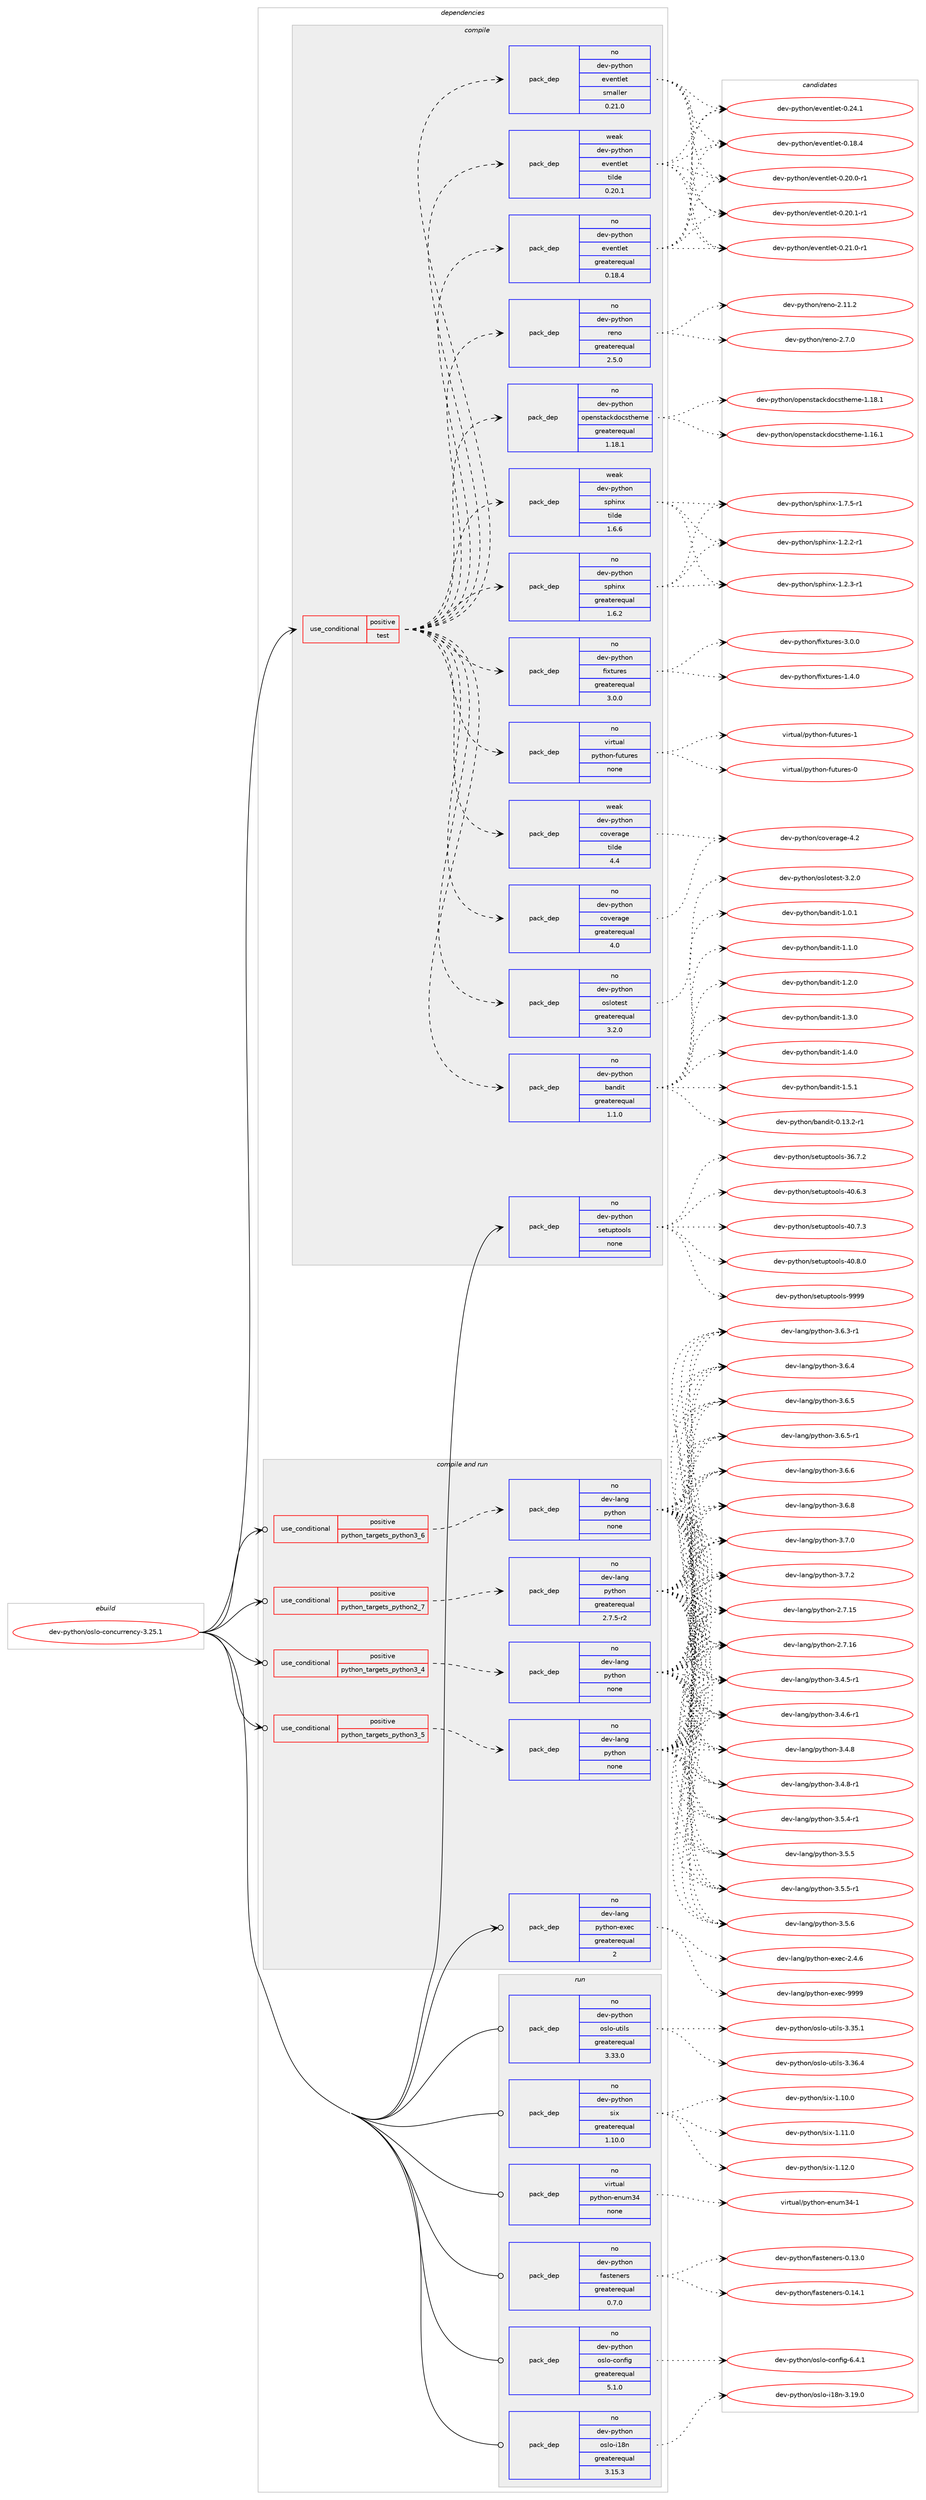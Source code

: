 digraph prolog {

# *************
# Graph options
# *************

newrank=true;
concentrate=true;
compound=true;
graph [rankdir=LR,fontname=Helvetica,fontsize=10,ranksep=1.5];#, ranksep=2.5, nodesep=0.2];
edge  [arrowhead=vee];
node  [fontname=Helvetica,fontsize=10];

# **********
# The ebuild
# **********

subgraph cluster_leftcol {
color=gray;
rank=same;
label=<<i>ebuild</i>>;
id [label="dev-python/oslo-concurrency-3.25.1", color=red, width=4, href="../dev-python/oslo-concurrency-3.25.1.svg"];
}

# ****************
# The dependencies
# ****************

subgraph cluster_midcol {
color=gray;
label=<<i>dependencies</i>>;
subgraph cluster_compile {
fillcolor="#eeeeee";
style=filled;
label=<<i>compile</i>>;
subgraph cond378679 {
dependency1422592 [label=<<TABLE BORDER="0" CELLBORDER="1" CELLSPACING="0" CELLPADDING="4"><TR><TD ROWSPAN="3" CELLPADDING="10">use_conditional</TD></TR><TR><TD>positive</TD></TR><TR><TD>test</TD></TR></TABLE>>, shape=none, color=red];
subgraph pack1020636 {
dependency1422593 [label=<<TABLE BORDER="0" CELLBORDER="1" CELLSPACING="0" CELLPADDING="4" WIDTH="220"><TR><TD ROWSPAN="6" CELLPADDING="30">pack_dep</TD></TR><TR><TD WIDTH="110">no</TD></TR><TR><TD>dev-python</TD></TR><TR><TD>oslotest</TD></TR><TR><TD>greaterequal</TD></TR><TR><TD>3.2.0</TD></TR></TABLE>>, shape=none, color=blue];
}
dependency1422592:e -> dependency1422593:w [weight=20,style="dashed",arrowhead="vee"];
subgraph pack1020637 {
dependency1422594 [label=<<TABLE BORDER="0" CELLBORDER="1" CELLSPACING="0" CELLPADDING="4" WIDTH="220"><TR><TD ROWSPAN="6" CELLPADDING="30">pack_dep</TD></TR><TR><TD WIDTH="110">no</TD></TR><TR><TD>dev-python</TD></TR><TR><TD>coverage</TD></TR><TR><TD>greaterequal</TD></TR><TR><TD>4.0</TD></TR></TABLE>>, shape=none, color=blue];
}
dependency1422592:e -> dependency1422594:w [weight=20,style="dashed",arrowhead="vee"];
subgraph pack1020638 {
dependency1422595 [label=<<TABLE BORDER="0" CELLBORDER="1" CELLSPACING="0" CELLPADDING="4" WIDTH="220"><TR><TD ROWSPAN="6" CELLPADDING="30">pack_dep</TD></TR><TR><TD WIDTH="110">weak</TD></TR><TR><TD>dev-python</TD></TR><TR><TD>coverage</TD></TR><TR><TD>tilde</TD></TR><TR><TD>4.4</TD></TR></TABLE>>, shape=none, color=blue];
}
dependency1422592:e -> dependency1422595:w [weight=20,style="dashed",arrowhead="vee"];
subgraph pack1020639 {
dependency1422596 [label=<<TABLE BORDER="0" CELLBORDER="1" CELLSPACING="0" CELLPADDING="4" WIDTH="220"><TR><TD ROWSPAN="6" CELLPADDING="30">pack_dep</TD></TR><TR><TD WIDTH="110">no</TD></TR><TR><TD>virtual</TD></TR><TR><TD>python-futures</TD></TR><TR><TD>none</TD></TR><TR><TD></TD></TR></TABLE>>, shape=none, color=blue];
}
dependency1422592:e -> dependency1422596:w [weight=20,style="dashed",arrowhead="vee"];
subgraph pack1020640 {
dependency1422597 [label=<<TABLE BORDER="0" CELLBORDER="1" CELLSPACING="0" CELLPADDING="4" WIDTH="220"><TR><TD ROWSPAN="6" CELLPADDING="30">pack_dep</TD></TR><TR><TD WIDTH="110">no</TD></TR><TR><TD>dev-python</TD></TR><TR><TD>fixtures</TD></TR><TR><TD>greaterequal</TD></TR><TR><TD>3.0.0</TD></TR></TABLE>>, shape=none, color=blue];
}
dependency1422592:e -> dependency1422597:w [weight=20,style="dashed",arrowhead="vee"];
subgraph pack1020641 {
dependency1422598 [label=<<TABLE BORDER="0" CELLBORDER="1" CELLSPACING="0" CELLPADDING="4" WIDTH="220"><TR><TD ROWSPAN="6" CELLPADDING="30">pack_dep</TD></TR><TR><TD WIDTH="110">no</TD></TR><TR><TD>dev-python</TD></TR><TR><TD>sphinx</TD></TR><TR><TD>greaterequal</TD></TR><TR><TD>1.6.2</TD></TR></TABLE>>, shape=none, color=blue];
}
dependency1422592:e -> dependency1422598:w [weight=20,style="dashed",arrowhead="vee"];
subgraph pack1020642 {
dependency1422599 [label=<<TABLE BORDER="0" CELLBORDER="1" CELLSPACING="0" CELLPADDING="4" WIDTH="220"><TR><TD ROWSPAN="6" CELLPADDING="30">pack_dep</TD></TR><TR><TD WIDTH="110">weak</TD></TR><TR><TD>dev-python</TD></TR><TR><TD>sphinx</TD></TR><TR><TD>tilde</TD></TR><TR><TD>1.6.6</TD></TR></TABLE>>, shape=none, color=blue];
}
dependency1422592:e -> dependency1422599:w [weight=20,style="dashed",arrowhead="vee"];
subgraph pack1020643 {
dependency1422600 [label=<<TABLE BORDER="0" CELLBORDER="1" CELLSPACING="0" CELLPADDING="4" WIDTH="220"><TR><TD ROWSPAN="6" CELLPADDING="30">pack_dep</TD></TR><TR><TD WIDTH="110">no</TD></TR><TR><TD>dev-python</TD></TR><TR><TD>openstackdocstheme</TD></TR><TR><TD>greaterequal</TD></TR><TR><TD>1.18.1</TD></TR></TABLE>>, shape=none, color=blue];
}
dependency1422592:e -> dependency1422600:w [weight=20,style="dashed",arrowhead="vee"];
subgraph pack1020644 {
dependency1422601 [label=<<TABLE BORDER="0" CELLBORDER="1" CELLSPACING="0" CELLPADDING="4" WIDTH="220"><TR><TD ROWSPAN="6" CELLPADDING="30">pack_dep</TD></TR><TR><TD WIDTH="110">no</TD></TR><TR><TD>dev-python</TD></TR><TR><TD>reno</TD></TR><TR><TD>greaterequal</TD></TR><TR><TD>2.5.0</TD></TR></TABLE>>, shape=none, color=blue];
}
dependency1422592:e -> dependency1422601:w [weight=20,style="dashed",arrowhead="vee"];
subgraph pack1020645 {
dependency1422602 [label=<<TABLE BORDER="0" CELLBORDER="1" CELLSPACING="0" CELLPADDING="4" WIDTH="220"><TR><TD ROWSPAN="6" CELLPADDING="30">pack_dep</TD></TR><TR><TD WIDTH="110">no</TD></TR><TR><TD>dev-python</TD></TR><TR><TD>eventlet</TD></TR><TR><TD>greaterequal</TD></TR><TR><TD>0.18.4</TD></TR></TABLE>>, shape=none, color=blue];
}
dependency1422592:e -> dependency1422602:w [weight=20,style="dashed",arrowhead="vee"];
subgraph pack1020646 {
dependency1422603 [label=<<TABLE BORDER="0" CELLBORDER="1" CELLSPACING="0" CELLPADDING="4" WIDTH="220"><TR><TD ROWSPAN="6" CELLPADDING="30">pack_dep</TD></TR><TR><TD WIDTH="110">weak</TD></TR><TR><TD>dev-python</TD></TR><TR><TD>eventlet</TD></TR><TR><TD>tilde</TD></TR><TR><TD>0.20.1</TD></TR></TABLE>>, shape=none, color=blue];
}
dependency1422592:e -> dependency1422603:w [weight=20,style="dashed",arrowhead="vee"];
subgraph pack1020647 {
dependency1422604 [label=<<TABLE BORDER="0" CELLBORDER="1" CELLSPACING="0" CELLPADDING="4" WIDTH="220"><TR><TD ROWSPAN="6" CELLPADDING="30">pack_dep</TD></TR><TR><TD WIDTH="110">no</TD></TR><TR><TD>dev-python</TD></TR><TR><TD>eventlet</TD></TR><TR><TD>smaller</TD></TR><TR><TD>0.21.0</TD></TR></TABLE>>, shape=none, color=blue];
}
dependency1422592:e -> dependency1422604:w [weight=20,style="dashed",arrowhead="vee"];
subgraph pack1020648 {
dependency1422605 [label=<<TABLE BORDER="0" CELLBORDER="1" CELLSPACING="0" CELLPADDING="4" WIDTH="220"><TR><TD ROWSPAN="6" CELLPADDING="30">pack_dep</TD></TR><TR><TD WIDTH="110">no</TD></TR><TR><TD>dev-python</TD></TR><TR><TD>bandit</TD></TR><TR><TD>greaterequal</TD></TR><TR><TD>1.1.0</TD></TR></TABLE>>, shape=none, color=blue];
}
dependency1422592:e -> dependency1422605:w [weight=20,style="dashed",arrowhead="vee"];
}
id:e -> dependency1422592:w [weight=20,style="solid",arrowhead="vee"];
subgraph pack1020649 {
dependency1422606 [label=<<TABLE BORDER="0" CELLBORDER="1" CELLSPACING="0" CELLPADDING="4" WIDTH="220"><TR><TD ROWSPAN="6" CELLPADDING="30">pack_dep</TD></TR><TR><TD WIDTH="110">no</TD></TR><TR><TD>dev-python</TD></TR><TR><TD>setuptools</TD></TR><TR><TD>none</TD></TR><TR><TD></TD></TR></TABLE>>, shape=none, color=blue];
}
id:e -> dependency1422606:w [weight=20,style="solid",arrowhead="vee"];
}
subgraph cluster_compileandrun {
fillcolor="#eeeeee";
style=filled;
label=<<i>compile and run</i>>;
subgraph cond378680 {
dependency1422607 [label=<<TABLE BORDER="0" CELLBORDER="1" CELLSPACING="0" CELLPADDING="4"><TR><TD ROWSPAN="3" CELLPADDING="10">use_conditional</TD></TR><TR><TD>positive</TD></TR><TR><TD>python_targets_python2_7</TD></TR></TABLE>>, shape=none, color=red];
subgraph pack1020650 {
dependency1422608 [label=<<TABLE BORDER="0" CELLBORDER="1" CELLSPACING="0" CELLPADDING="4" WIDTH="220"><TR><TD ROWSPAN="6" CELLPADDING="30">pack_dep</TD></TR><TR><TD WIDTH="110">no</TD></TR><TR><TD>dev-lang</TD></TR><TR><TD>python</TD></TR><TR><TD>greaterequal</TD></TR><TR><TD>2.7.5-r2</TD></TR></TABLE>>, shape=none, color=blue];
}
dependency1422607:e -> dependency1422608:w [weight=20,style="dashed",arrowhead="vee"];
}
id:e -> dependency1422607:w [weight=20,style="solid",arrowhead="odotvee"];
subgraph cond378681 {
dependency1422609 [label=<<TABLE BORDER="0" CELLBORDER="1" CELLSPACING="0" CELLPADDING="4"><TR><TD ROWSPAN="3" CELLPADDING="10">use_conditional</TD></TR><TR><TD>positive</TD></TR><TR><TD>python_targets_python3_4</TD></TR></TABLE>>, shape=none, color=red];
subgraph pack1020651 {
dependency1422610 [label=<<TABLE BORDER="0" CELLBORDER="1" CELLSPACING="0" CELLPADDING="4" WIDTH="220"><TR><TD ROWSPAN="6" CELLPADDING="30">pack_dep</TD></TR><TR><TD WIDTH="110">no</TD></TR><TR><TD>dev-lang</TD></TR><TR><TD>python</TD></TR><TR><TD>none</TD></TR><TR><TD></TD></TR></TABLE>>, shape=none, color=blue];
}
dependency1422609:e -> dependency1422610:w [weight=20,style="dashed",arrowhead="vee"];
}
id:e -> dependency1422609:w [weight=20,style="solid",arrowhead="odotvee"];
subgraph cond378682 {
dependency1422611 [label=<<TABLE BORDER="0" CELLBORDER="1" CELLSPACING="0" CELLPADDING="4"><TR><TD ROWSPAN="3" CELLPADDING="10">use_conditional</TD></TR><TR><TD>positive</TD></TR><TR><TD>python_targets_python3_5</TD></TR></TABLE>>, shape=none, color=red];
subgraph pack1020652 {
dependency1422612 [label=<<TABLE BORDER="0" CELLBORDER="1" CELLSPACING="0" CELLPADDING="4" WIDTH="220"><TR><TD ROWSPAN="6" CELLPADDING="30">pack_dep</TD></TR><TR><TD WIDTH="110">no</TD></TR><TR><TD>dev-lang</TD></TR><TR><TD>python</TD></TR><TR><TD>none</TD></TR><TR><TD></TD></TR></TABLE>>, shape=none, color=blue];
}
dependency1422611:e -> dependency1422612:w [weight=20,style="dashed",arrowhead="vee"];
}
id:e -> dependency1422611:w [weight=20,style="solid",arrowhead="odotvee"];
subgraph cond378683 {
dependency1422613 [label=<<TABLE BORDER="0" CELLBORDER="1" CELLSPACING="0" CELLPADDING="4"><TR><TD ROWSPAN="3" CELLPADDING="10">use_conditional</TD></TR><TR><TD>positive</TD></TR><TR><TD>python_targets_python3_6</TD></TR></TABLE>>, shape=none, color=red];
subgraph pack1020653 {
dependency1422614 [label=<<TABLE BORDER="0" CELLBORDER="1" CELLSPACING="0" CELLPADDING="4" WIDTH="220"><TR><TD ROWSPAN="6" CELLPADDING="30">pack_dep</TD></TR><TR><TD WIDTH="110">no</TD></TR><TR><TD>dev-lang</TD></TR><TR><TD>python</TD></TR><TR><TD>none</TD></TR><TR><TD></TD></TR></TABLE>>, shape=none, color=blue];
}
dependency1422613:e -> dependency1422614:w [weight=20,style="dashed",arrowhead="vee"];
}
id:e -> dependency1422613:w [weight=20,style="solid",arrowhead="odotvee"];
subgraph pack1020654 {
dependency1422615 [label=<<TABLE BORDER="0" CELLBORDER="1" CELLSPACING="0" CELLPADDING="4" WIDTH="220"><TR><TD ROWSPAN="6" CELLPADDING="30">pack_dep</TD></TR><TR><TD WIDTH="110">no</TD></TR><TR><TD>dev-lang</TD></TR><TR><TD>python-exec</TD></TR><TR><TD>greaterequal</TD></TR><TR><TD>2</TD></TR></TABLE>>, shape=none, color=blue];
}
id:e -> dependency1422615:w [weight=20,style="solid",arrowhead="odotvee"];
}
subgraph cluster_run {
fillcolor="#eeeeee";
style=filled;
label=<<i>run</i>>;
subgraph pack1020655 {
dependency1422616 [label=<<TABLE BORDER="0" CELLBORDER="1" CELLSPACING="0" CELLPADDING="4" WIDTH="220"><TR><TD ROWSPAN="6" CELLPADDING="30">pack_dep</TD></TR><TR><TD WIDTH="110">no</TD></TR><TR><TD>dev-python</TD></TR><TR><TD>fasteners</TD></TR><TR><TD>greaterequal</TD></TR><TR><TD>0.7.0</TD></TR></TABLE>>, shape=none, color=blue];
}
id:e -> dependency1422616:w [weight=20,style="solid",arrowhead="odot"];
subgraph pack1020656 {
dependency1422617 [label=<<TABLE BORDER="0" CELLBORDER="1" CELLSPACING="0" CELLPADDING="4" WIDTH="220"><TR><TD ROWSPAN="6" CELLPADDING="30">pack_dep</TD></TR><TR><TD WIDTH="110">no</TD></TR><TR><TD>dev-python</TD></TR><TR><TD>oslo-config</TD></TR><TR><TD>greaterequal</TD></TR><TR><TD>5.1.0</TD></TR></TABLE>>, shape=none, color=blue];
}
id:e -> dependency1422617:w [weight=20,style="solid",arrowhead="odot"];
subgraph pack1020657 {
dependency1422618 [label=<<TABLE BORDER="0" CELLBORDER="1" CELLSPACING="0" CELLPADDING="4" WIDTH="220"><TR><TD ROWSPAN="6" CELLPADDING="30">pack_dep</TD></TR><TR><TD WIDTH="110">no</TD></TR><TR><TD>dev-python</TD></TR><TR><TD>oslo-i18n</TD></TR><TR><TD>greaterequal</TD></TR><TR><TD>3.15.3</TD></TR></TABLE>>, shape=none, color=blue];
}
id:e -> dependency1422618:w [weight=20,style="solid",arrowhead="odot"];
subgraph pack1020658 {
dependency1422619 [label=<<TABLE BORDER="0" CELLBORDER="1" CELLSPACING="0" CELLPADDING="4" WIDTH="220"><TR><TD ROWSPAN="6" CELLPADDING="30">pack_dep</TD></TR><TR><TD WIDTH="110">no</TD></TR><TR><TD>dev-python</TD></TR><TR><TD>oslo-utils</TD></TR><TR><TD>greaterequal</TD></TR><TR><TD>3.33.0</TD></TR></TABLE>>, shape=none, color=blue];
}
id:e -> dependency1422619:w [weight=20,style="solid",arrowhead="odot"];
subgraph pack1020659 {
dependency1422620 [label=<<TABLE BORDER="0" CELLBORDER="1" CELLSPACING="0" CELLPADDING="4" WIDTH="220"><TR><TD ROWSPAN="6" CELLPADDING="30">pack_dep</TD></TR><TR><TD WIDTH="110">no</TD></TR><TR><TD>dev-python</TD></TR><TR><TD>six</TD></TR><TR><TD>greaterequal</TD></TR><TR><TD>1.10.0</TD></TR></TABLE>>, shape=none, color=blue];
}
id:e -> dependency1422620:w [weight=20,style="solid",arrowhead="odot"];
subgraph pack1020660 {
dependency1422621 [label=<<TABLE BORDER="0" CELLBORDER="1" CELLSPACING="0" CELLPADDING="4" WIDTH="220"><TR><TD ROWSPAN="6" CELLPADDING="30">pack_dep</TD></TR><TR><TD WIDTH="110">no</TD></TR><TR><TD>virtual</TD></TR><TR><TD>python-enum34</TD></TR><TR><TD>none</TD></TR><TR><TD></TD></TR></TABLE>>, shape=none, color=blue];
}
id:e -> dependency1422621:w [weight=20,style="solid",arrowhead="odot"];
}
}

# **************
# The candidates
# **************

subgraph cluster_choices {
rank=same;
color=gray;
label=<<i>candidates</i>>;

subgraph choice1020636 {
color=black;
nodesep=1;
choice1001011184511212111610411111047111115108111116101115116455146504648 [label="dev-python/oslotest-3.2.0", color=red, width=4,href="../dev-python/oslotest-3.2.0.svg"];
dependency1422593:e -> choice1001011184511212111610411111047111115108111116101115116455146504648:w [style=dotted,weight="100"];
}
subgraph choice1020637 {
color=black;
nodesep=1;
choice1001011184511212111610411111047991111181011149710310145524650 [label="dev-python/coverage-4.2", color=red, width=4,href="../dev-python/coverage-4.2.svg"];
dependency1422594:e -> choice1001011184511212111610411111047991111181011149710310145524650:w [style=dotted,weight="100"];
}
subgraph choice1020638 {
color=black;
nodesep=1;
choice1001011184511212111610411111047991111181011149710310145524650 [label="dev-python/coverage-4.2", color=red, width=4,href="../dev-python/coverage-4.2.svg"];
dependency1422595:e -> choice1001011184511212111610411111047991111181011149710310145524650:w [style=dotted,weight="100"];
}
subgraph choice1020639 {
color=black;
nodesep=1;
choice1181051141161179710847112121116104111110451021171161171141011154548 [label="virtual/python-futures-0", color=red, width=4,href="../virtual/python-futures-0.svg"];
choice1181051141161179710847112121116104111110451021171161171141011154549 [label="virtual/python-futures-1", color=red, width=4,href="../virtual/python-futures-1.svg"];
dependency1422596:e -> choice1181051141161179710847112121116104111110451021171161171141011154548:w [style=dotted,weight="100"];
dependency1422596:e -> choice1181051141161179710847112121116104111110451021171161171141011154549:w [style=dotted,weight="100"];
}
subgraph choice1020640 {
color=black;
nodesep=1;
choice1001011184511212111610411111047102105120116117114101115454946524648 [label="dev-python/fixtures-1.4.0", color=red, width=4,href="../dev-python/fixtures-1.4.0.svg"];
choice1001011184511212111610411111047102105120116117114101115455146484648 [label="dev-python/fixtures-3.0.0", color=red, width=4,href="../dev-python/fixtures-3.0.0.svg"];
dependency1422597:e -> choice1001011184511212111610411111047102105120116117114101115454946524648:w [style=dotted,weight="100"];
dependency1422597:e -> choice1001011184511212111610411111047102105120116117114101115455146484648:w [style=dotted,weight="100"];
}
subgraph choice1020641 {
color=black;
nodesep=1;
choice10010111845112121116104111110471151121041051101204549465046504511449 [label="dev-python/sphinx-1.2.2-r1", color=red, width=4,href="../dev-python/sphinx-1.2.2-r1.svg"];
choice10010111845112121116104111110471151121041051101204549465046514511449 [label="dev-python/sphinx-1.2.3-r1", color=red, width=4,href="../dev-python/sphinx-1.2.3-r1.svg"];
choice10010111845112121116104111110471151121041051101204549465546534511449 [label="dev-python/sphinx-1.7.5-r1", color=red, width=4,href="../dev-python/sphinx-1.7.5-r1.svg"];
dependency1422598:e -> choice10010111845112121116104111110471151121041051101204549465046504511449:w [style=dotted,weight="100"];
dependency1422598:e -> choice10010111845112121116104111110471151121041051101204549465046514511449:w [style=dotted,weight="100"];
dependency1422598:e -> choice10010111845112121116104111110471151121041051101204549465546534511449:w [style=dotted,weight="100"];
}
subgraph choice1020642 {
color=black;
nodesep=1;
choice10010111845112121116104111110471151121041051101204549465046504511449 [label="dev-python/sphinx-1.2.2-r1", color=red, width=4,href="../dev-python/sphinx-1.2.2-r1.svg"];
choice10010111845112121116104111110471151121041051101204549465046514511449 [label="dev-python/sphinx-1.2.3-r1", color=red, width=4,href="../dev-python/sphinx-1.2.3-r1.svg"];
choice10010111845112121116104111110471151121041051101204549465546534511449 [label="dev-python/sphinx-1.7.5-r1", color=red, width=4,href="../dev-python/sphinx-1.7.5-r1.svg"];
dependency1422599:e -> choice10010111845112121116104111110471151121041051101204549465046504511449:w [style=dotted,weight="100"];
dependency1422599:e -> choice10010111845112121116104111110471151121041051101204549465046514511449:w [style=dotted,weight="100"];
dependency1422599:e -> choice10010111845112121116104111110471151121041051101204549465546534511449:w [style=dotted,weight="100"];
}
subgraph choice1020643 {
color=black;
nodesep=1;
choice100101118451121211161041111104711111210111011511697991071001119911511610410110910145494649544649 [label="dev-python/openstackdocstheme-1.16.1", color=red, width=4,href="../dev-python/openstackdocstheme-1.16.1.svg"];
choice100101118451121211161041111104711111210111011511697991071001119911511610410110910145494649564649 [label="dev-python/openstackdocstheme-1.18.1", color=red, width=4,href="../dev-python/openstackdocstheme-1.18.1.svg"];
dependency1422600:e -> choice100101118451121211161041111104711111210111011511697991071001119911511610410110910145494649544649:w [style=dotted,weight="100"];
dependency1422600:e -> choice100101118451121211161041111104711111210111011511697991071001119911511610410110910145494649564649:w [style=dotted,weight="100"];
}
subgraph choice1020644 {
color=black;
nodesep=1;
choice100101118451121211161041111104711410111011145504649494650 [label="dev-python/reno-2.11.2", color=red, width=4,href="../dev-python/reno-2.11.2.svg"];
choice1001011184511212111610411111047114101110111455046554648 [label="dev-python/reno-2.7.0", color=red, width=4,href="../dev-python/reno-2.7.0.svg"];
dependency1422601:e -> choice100101118451121211161041111104711410111011145504649494650:w [style=dotted,weight="100"];
dependency1422601:e -> choice1001011184511212111610411111047114101110111455046554648:w [style=dotted,weight="100"];
}
subgraph choice1020645 {
color=black;
nodesep=1;
choice100101118451121211161041111104710111810111011610810111645484649564652 [label="dev-python/eventlet-0.18.4", color=red, width=4,href="../dev-python/eventlet-0.18.4.svg"];
choice1001011184511212111610411111047101118101110116108101116454846504846484511449 [label="dev-python/eventlet-0.20.0-r1", color=red, width=4,href="../dev-python/eventlet-0.20.0-r1.svg"];
choice1001011184511212111610411111047101118101110116108101116454846504846494511449 [label="dev-python/eventlet-0.20.1-r1", color=red, width=4,href="../dev-python/eventlet-0.20.1-r1.svg"];
choice1001011184511212111610411111047101118101110116108101116454846504946484511449 [label="dev-python/eventlet-0.21.0-r1", color=red, width=4,href="../dev-python/eventlet-0.21.0-r1.svg"];
choice100101118451121211161041111104710111810111011610810111645484650524649 [label="dev-python/eventlet-0.24.1", color=red, width=4,href="../dev-python/eventlet-0.24.1.svg"];
dependency1422602:e -> choice100101118451121211161041111104710111810111011610810111645484649564652:w [style=dotted,weight="100"];
dependency1422602:e -> choice1001011184511212111610411111047101118101110116108101116454846504846484511449:w [style=dotted,weight="100"];
dependency1422602:e -> choice1001011184511212111610411111047101118101110116108101116454846504846494511449:w [style=dotted,weight="100"];
dependency1422602:e -> choice1001011184511212111610411111047101118101110116108101116454846504946484511449:w [style=dotted,weight="100"];
dependency1422602:e -> choice100101118451121211161041111104710111810111011610810111645484650524649:w [style=dotted,weight="100"];
}
subgraph choice1020646 {
color=black;
nodesep=1;
choice100101118451121211161041111104710111810111011610810111645484649564652 [label="dev-python/eventlet-0.18.4", color=red, width=4,href="../dev-python/eventlet-0.18.4.svg"];
choice1001011184511212111610411111047101118101110116108101116454846504846484511449 [label="dev-python/eventlet-0.20.0-r1", color=red, width=4,href="../dev-python/eventlet-0.20.0-r1.svg"];
choice1001011184511212111610411111047101118101110116108101116454846504846494511449 [label="dev-python/eventlet-0.20.1-r1", color=red, width=4,href="../dev-python/eventlet-0.20.1-r1.svg"];
choice1001011184511212111610411111047101118101110116108101116454846504946484511449 [label="dev-python/eventlet-0.21.0-r1", color=red, width=4,href="../dev-python/eventlet-0.21.0-r1.svg"];
choice100101118451121211161041111104710111810111011610810111645484650524649 [label="dev-python/eventlet-0.24.1", color=red, width=4,href="../dev-python/eventlet-0.24.1.svg"];
dependency1422603:e -> choice100101118451121211161041111104710111810111011610810111645484649564652:w [style=dotted,weight="100"];
dependency1422603:e -> choice1001011184511212111610411111047101118101110116108101116454846504846484511449:w [style=dotted,weight="100"];
dependency1422603:e -> choice1001011184511212111610411111047101118101110116108101116454846504846494511449:w [style=dotted,weight="100"];
dependency1422603:e -> choice1001011184511212111610411111047101118101110116108101116454846504946484511449:w [style=dotted,weight="100"];
dependency1422603:e -> choice100101118451121211161041111104710111810111011610810111645484650524649:w [style=dotted,weight="100"];
}
subgraph choice1020647 {
color=black;
nodesep=1;
choice100101118451121211161041111104710111810111011610810111645484649564652 [label="dev-python/eventlet-0.18.4", color=red, width=4,href="../dev-python/eventlet-0.18.4.svg"];
choice1001011184511212111610411111047101118101110116108101116454846504846484511449 [label="dev-python/eventlet-0.20.0-r1", color=red, width=4,href="../dev-python/eventlet-0.20.0-r1.svg"];
choice1001011184511212111610411111047101118101110116108101116454846504846494511449 [label="dev-python/eventlet-0.20.1-r1", color=red, width=4,href="../dev-python/eventlet-0.20.1-r1.svg"];
choice1001011184511212111610411111047101118101110116108101116454846504946484511449 [label="dev-python/eventlet-0.21.0-r1", color=red, width=4,href="../dev-python/eventlet-0.21.0-r1.svg"];
choice100101118451121211161041111104710111810111011610810111645484650524649 [label="dev-python/eventlet-0.24.1", color=red, width=4,href="../dev-python/eventlet-0.24.1.svg"];
dependency1422604:e -> choice100101118451121211161041111104710111810111011610810111645484649564652:w [style=dotted,weight="100"];
dependency1422604:e -> choice1001011184511212111610411111047101118101110116108101116454846504846484511449:w [style=dotted,weight="100"];
dependency1422604:e -> choice1001011184511212111610411111047101118101110116108101116454846504846494511449:w [style=dotted,weight="100"];
dependency1422604:e -> choice1001011184511212111610411111047101118101110116108101116454846504946484511449:w [style=dotted,weight="100"];
dependency1422604:e -> choice100101118451121211161041111104710111810111011610810111645484650524649:w [style=dotted,weight="100"];
}
subgraph choice1020648 {
color=black;
nodesep=1;
choice10010111845112121116104111110479897110100105116454846495146504511449 [label="dev-python/bandit-0.13.2-r1", color=red, width=4,href="../dev-python/bandit-0.13.2-r1.svg"];
choice10010111845112121116104111110479897110100105116454946484649 [label="dev-python/bandit-1.0.1", color=red, width=4,href="../dev-python/bandit-1.0.1.svg"];
choice10010111845112121116104111110479897110100105116454946494648 [label="dev-python/bandit-1.1.0", color=red, width=4,href="../dev-python/bandit-1.1.0.svg"];
choice10010111845112121116104111110479897110100105116454946504648 [label="dev-python/bandit-1.2.0", color=red, width=4,href="../dev-python/bandit-1.2.0.svg"];
choice10010111845112121116104111110479897110100105116454946514648 [label="dev-python/bandit-1.3.0", color=red, width=4,href="../dev-python/bandit-1.3.0.svg"];
choice10010111845112121116104111110479897110100105116454946524648 [label="dev-python/bandit-1.4.0", color=red, width=4,href="../dev-python/bandit-1.4.0.svg"];
choice10010111845112121116104111110479897110100105116454946534649 [label="dev-python/bandit-1.5.1", color=red, width=4,href="../dev-python/bandit-1.5.1.svg"];
dependency1422605:e -> choice10010111845112121116104111110479897110100105116454846495146504511449:w [style=dotted,weight="100"];
dependency1422605:e -> choice10010111845112121116104111110479897110100105116454946484649:w [style=dotted,weight="100"];
dependency1422605:e -> choice10010111845112121116104111110479897110100105116454946494648:w [style=dotted,weight="100"];
dependency1422605:e -> choice10010111845112121116104111110479897110100105116454946504648:w [style=dotted,weight="100"];
dependency1422605:e -> choice10010111845112121116104111110479897110100105116454946514648:w [style=dotted,weight="100"];
dependency1422605:e -> choice10010111845112121116104111110479897110100105116454946524648:w [style=dotted,weight="100"];
dependency1422605:e -> choice10010111845112121116104111110479897110100105116454946534649:w [style=dotted,weight="100"];
}
subgraph choice1020649 {
color=black;
nodesep=1;
choice100101118451121211161041111104711510111611711211611111110811545515446554650 [label="dev-python/setuptools-36.7.2", color=red, width=4,href="../dev-python/setuptools-36.7.2.svg"];
choice100101118451121211161041111104711510111611711211611111110811545524846544651 [label="dev-python/setuptools-40.6.3", color=red, width=4,href="../dev-python/setuptools-40.6.3.svg"];
choice100101118451121211161041111104711510111611711211611111110811545524846554651 [label="dev-python/setuptools-40.7.3", color=red, width=4,href="../dev-python/setuptools-40.7.3.svg"];
choice100101118451121211161041111104711510111611711211611111110811545524846564648 [label="dev-python/setuptools-40.8.0", color=red, width=4,href="../dev-python/setuptools-40.8.0.svg"];
choice10010111845112121116104111110471151011161171121161111111081154557575757 [label="dev-python/setuptools-9999", color=red, width=4,href="../dev-python/setuptools-9999.svg"];
dependency1422606:e -> choice100101118451121211161041111104711510111611711211611111110811545515446554650:w [style=dotted,weight="100"];
dependency1422606:e -> choice100101118451121211161041111104711510111611711211611111110811545524846544651:w [style=dotted,weight="100"];
dependency1422606:e -> choice100101118451121211161041111104711510111611711211611111110811545524846554651:w [style=dotted,weight="100"];
dependency1422606:e -> choice100101118451121211161041111104711510111611711211611111110811545524846564648:w [style=dotted,weight="100"];
dependency1422606:e -> choice10010111845112121116104111110471151011161171121161111111081154557575757:w [style=dotted,weight="100"];
}
subgraph choice1020650 {
color=black;
nodesep=1;
choice10010111845108971101034711212111610411111045504655464953 [label="dev-lang/python-2.7.15", color=red, width=4,href="../dev-lang/python-2.7.15.svg"];
choice10010111845108971101034711212111610411111045504655464954 [label="dev-lang/python-2.7.16", color=red, width=4,href="../dev-lang/python-2.7.16.svg"];
choice1001011184510897110103471121211161041111104551465246534511449 [label="dev-lang/python-3.4.5-r1", color=red, width=4,href="../dev-lang/python-3.4.5-r1.svg"];
choice1001011184510897110103471121211161041111104551465246544511449 [label="dev-lang/python-3.4.6-r1", color=red, width=4,href="../dev-lang/python-3.4.6-r1.svg"];
choice100101118451089711010347112121116104111110455146524656 [label="dev-lang/python-3.4.8", color=red, width=4,href="../dev-lang/python-3.4.8.svg"];
choice1001011184510897110103471121211161041111104551465246564511449 [label="dev-lang/python-3.4.8-r1", color=red, width=4,href="../dev-lang/python-3.4.8-r1.svg"];
choice1001011184510897110103471121211161041111104551465346524511449 [label="dev-lang/python-3.5.4-r1", color=red, width=4,href="../dev-lang/python-3.5.4-r1.svg"];
choice100101118451089711010347112121116104111110455146534653 [label="dev-lang/python-3.5.5", color=red, width=4,href="../dev-lang/python-3.5.5.svg"];
choice1001011184510897110103471121211161041111104551465346534511449 [label="dev-lang/python-3.5.5-r1", color=red, width=4,href="../dev-lang/python-3.5.5-r1.svg"];
choice100101118451089711010347112121116104111110455146534654 [label="dev-lang/python-3.5.6", color=red, width=4,href="../dev-lang/python-3.5.6.svg"];
choice1001011184510897110103471121211161041111104551465446514511449 [label="dev-lang/python-3.6.3-r1", color=red, width=4,href="../dev-lang/python-3.6.3-r1.svg"];
choice100101118451089711010347112121116104111110455146544652 [label="dev-lang/python-3.6.4", color=red, width=4,href="../dev-lang/python-3.6.4.svg"];
choice100101118451089711010347112121116104111110455146544653 [label="dev-lang/python-3.6.5", color=red, width=4,href="../dev-lang/python-3.6.5.svg"];
choice1001011184510897110103471121211161041111104551465446534511449 [label="dev-lang/python-3.6.5-r1", color=red, width=4,href="../dev-lang/python-3.6.5-r1.svg"];
choice100101118451089711010347112121116104111110455146544654 [label="dev-lang/python-3.6.6", color=red, width=4,href="../dev-lang/python-3.6.6.svg"];
choice100101118451089711010347112121116104111110455146544656 [label="dev-lang/python-3.6.8", color=red, width=4,href="../dev-lang/python-3.6.8.svg"];
choice100101118451089711010347112121116104111110455146554648 [label="dev-lang/python-3.7.0", color=red, width=4,href="../dev-lang/python-3.7.0.svg"];
choice100101118451089711010347112121116104111110455146554650 [label="dev-lang/python-3.7.2", color=red, width=4,href="../dev-lang/python-3.7.2.svg"];
dependency1422608:e -> choice10010111845108971101034711212111610411111045504655464953:w [style=dotted,weight="100"];
dependency1422608:e -> choice10010111845108971101034711212111610411111045504655464954:w [style=dotted,weight="100"];
dependency1422608:e -> choice1001011184510897110103471121211161041111104551465246534511449:w [style=dotted,weight="100"];
dependency1422608:e -> choice1001011184510897110103471121211161041111104551465246544511449:w [style=dotted,weight="100"];
dependency1422608:e -> choice100101118451089711010347112121116104111110455146524656:w [style=dotted,weight="100"];
dependency1422608:e -> choice1001011184510897110103471121211161041111104551465246564511449:w [style=dotted,weight="100"];
dependency1422608:e -> choice1001011184510897110103471121211161041111104551465346524511449:w [style=dotted,weight="100"];
dependency1422608:e -> choice100101118451089711010347112121116104111110455146534653:w [style=dotted,weight="100"];
dependency1422608:e -> choice1001011184510897110103471121211161041111104551465346534511449:w [style=dotted,weight="100"];
dependency1422608:e -> choice100101118451089711010347112121116104111110455146534654:w [style=dotted,weight="100"];
dependency1422608:e -> choice1001011184510897110103471121211161041111104551465446514511449:w [style=dotted,weight="100"];
dependency1422608:e -> choice100101118451089711010347112121116104111110455146544652:w [style=dotted,weight="100"];
dependency1422608:e -> choice100101118451089711010347112121116104111110455146544653:w [style=dotted,weight="100"];
dependency1422608:e -> choice1001011184510897110103471121211161041111104551465446534511449:w [style=dotted,weight="100"];
dependency1422608:e -> choice100101118451089711010347112121116104111110455146544654:w [style=dotted,weight="100"];
dependency1422608:e -> choice100101118451089711010347112121116104111110455146544656:w [style=dotted,weight="100"];
dependency1422608:e -> choice100101118451089711010347112121116104111110455146554648:w [style=dotted,weight="100"];
dependency1422608:e -> choice100101118451089711010347112121116104111110455146554650:w [style=dotted,weight="100"];
}
subgraph choice1020651 {
color=black;
nodesep=1;
choice10010111845108971101034711212111610411111045504655464953 [label="dev-lang/python-2.7.15", color=red, width=4,href="../dev-lang/python-2.7.15.svg"];
choice10010111845108971101034711212111610411111045504655464954 [label="dev-lang/python-2.7.16", color=red, width=4,href="../dev-lang/python-2.7.16.svg"];
choice1001011184510897110103471121211161041111104551465246534511449 [label="dev-lang/python-3.4.5-r1", color=red, width=4,href="../dev-lang/python-3.4.5-r1.svg"];
choice1001011184510897110103471121211161041111104551465246544511449 [label="dev-lang/python-3.4.6-r1", color=red, width=4,href="../dev-lang/python-3.4.6-r1.svg"];
choice100101118451089711010347112121116104111110455146524656 [label="dev-lang/python-3.4.8", color=red, width=4,href="../dev-lang/python-3.4.8.svg"];
choice1001011184510897110103471121211161041111104551465246564511449 [label="dev-lang/python-3.4.8-r1", color=red, width=4,href="../dev-lang/python-3.4.8-r1.svg"];
choice1001011184510897110103471121211161041111104551465346524511449 [label="dev-lang/python-3.5.4-r1", color=red, width=4,href="../dev-lang/python-3.5.4-r1.svg"];
choice100101118451089711010347112121116104111110455146534653 [label="dev-lang/python-3.5.5", color=red, width=4,href="../dev-lang/python-3.5.5.svg"];
choice1001011184510897110103471121211161041111104551465346534511449 [label="dev-lang/python-3.5.5-r1", color=red, width=4,href="../dev-lang/python-3.5.5-r1.svg"];
choice100101118451089711010347112121116104111110455146534654 [label="dev-lang/python-3.5.6", color=red, width=4,href="../dev-lang/python-3.5.6.svg"];
choice1001011184510897110103471121211161041111104551465446514511449 [label="dev-lang/python-3.6.3-r1", color=red, width=4,href="../dev-lang/python-3.6.3-r1.svg"];
choice100101118451089711010347112121116104111110455146544652 [label="dev-lang/python-3.6.4", color=red, width=4,href="../dev-lang/python-3.6.4.svg"];
choice100101118451089711010347112121116104111110455146544653 [label="dev-lang/python-3.6.5", color=red, width=4,href="../dev-lang/python-3.6.5.svg"];
choice1001011184510897110103471121211161041111104551465446534511449 [label="dev-lang/python-3.6.5-r1", color=red, width=4,href="../dev-lang/python-3.6.5-r1.svg"];
choice100101118451089711010347112121116104111110455146544654 [label="dev-lang/python-3.6.6", color=red, width=4,href="../dev-lang/python-3.6.6.svg"];
choice100101118451089711010347112121116104111110455146544656 [label="dev-lang/python-3.6.8", color=red, width=4,href="../dev-lang/python-3.6.8.svg"];
choice100101118451089711010347112121116104111110455146554648 [label="dev-lang/python-3.7.0", color=red, width=4,href="../dev-lang/python-3.7.0.svg"];
choice100101118451089711010347112121116104111110455146554650 [label="dev-lang/python-3.7.2", color=red, width=4,href="../dev-lang/python-3.7.2.svg"];
dependency1422610:e -> choice10010111845108971101034711212111610411111045504655464953:w [style=dotted,weight="100"];
dependency1422610:e -> choice10010111845108971101034711212111610411111045504655464954:w [style=dotted,weight="100"];
dependency1422610:e -> choice1001011184510897110103471121211161041111104551465246534511449:w [style=dotted,weight="100"];
dependency1422610:e -> choice1001011184510897110103471121211161041111104551465246544511449:w [style=dotted,weight="100"];
dependency1422610:e -> choice100101118451089711010347112121116104111110455146524656:w [style=dotted,weight="100"];
dependency1422610:e -> choice1001011184510897110103471121211161041111104551465246564511449:w [style=dotted,weight="100"];
dependency1422610:e -> choice1001011184510897110103471121211161041111104551465346524511449:w [style=dotted,weight="100"];
dependency1422610:e -> choice100101118451089711010347112121116104111110455146534653:w [style=dotted,weight="100"];
dependency1422610:e -> choice1001011184510897110103471121211161041111104551465346534511449:w [style=dotted,weight="100"];
dependency1422610:e -> choice100101118451089711010347112121116104111110455146534654:w [style=dotted,weight="100"];
dependency1422610:e -> choice1001011184510897110103471121211161041111104551465446514511449:w [style=dotted,weight="100"];
dependency1422610:e -> choice100101118451089711010347112121116104111110455146544652:w [style=dotted,weight="100"];
dependency1422610:e -> choice100101118451089711010347112121116104111110455146544653:w [style=dotted,weight="100"];
dependency1422610:e -> choice1001011184510897110103471121211161041111104551465446534511449:w [style=dotted,weight="100"];
dependency1422610:e -> choice100101118451089711010347112121116104111110455146544654:w [style=dotted,weight="100"];
dependency1422610:e -> choice100101118451089711010347112121116104111110455146544656:w [style=dotted,weight="100"];
dependency1422610:e -> choice100101118451089711010347112121116104111110455146554648:w [style=dotted,weight="100"];
dependency1422610:e -> choice100101118451089711010347112121116104111110455146554650:w [style=dotted,weight="100"];
}
subgraph choice1020652 {
color=black;
nodesep=1;
choice10010111845108971101034711212111610411111045504655464953 [label="dev-lang/python-2.7.15", color=red, width=4,href="../dev-lang/python-2.7.15.svg"];
choice10010111845108971101034711212111610411111045504655464954 [label="dev-lang/python-2.7.16", color=red, width=4,href="../dev-lang/python-2.7.16.svg"];
choice1001011184510897110103471121211161041111104551465246534511449 [label="dev-lang/python-3.4.5-r1", color=red, width=4,href="../dev-lang/python-3.4.5-r1.svg"];
choice1001011184510897110103471121211161041111104551465246544511449 [label="dev-lang/python-3.4.6-r1", color=red, width=4,href="../dev-lang/python-3.4.6-r1.svg"];
choice100101118451089711010347112121116104111110455146524656 [label="dev-lang/python-3.4.8", color=red, width=4,href="../dev-lang/python-3.4.8.svg"];
choice1001011184510897110103471121211161041111104551465246564511449 [label="dev-lang/python-3.4.8-r1", color=red, width=4,href="../dev-lang/python-3.4.8-r1.svg"];
choice1001011184510897110103471121211161041111104551465346524511449 [label="dev-lang/python-3.5.4-r1", color=red, width=4,href="../dev-lang/python-3.5.4-r1.svg"];
choice100101118451089711010347112121116104111110455146534653 [label="dev-lang/python-3.5.5", color=red, width=4,href="../dev-lang/python-3.5.5.svg"];
choice1001011184510897110103471121211161041111104551465346534511449 [label="dev-lang/python-3.5.5-r1", color=red, width=4,href="../dev-lang/python-3.5.5-r1.svg"];
choice100101118451089711010347112121116104111110455146534654 [label="dev-lang/python-3.5.6", color=red, width=4,href="../dev-lang/python-3.5.6.svg"];
choice1001011184510897110103471121211161041111104551465446514511449 [label="dev-lang/python-3.6.3-r1", color=red, width=4,href="../dev-lang/python-3.6.3-r1.svg"];
choice100101118451089711010347112121116104111110455146544652 [label="dev-lang/python-3.6.4", color=red, width=4,href="../dev-lang/python-3.6.4.svg"];
choice100101118451089711010347112121116104111110455146544653 [label="dev-lang/python-3.6.5", color=red, width=4,href="../dev-lang/python-3.6.5.svg"];
choice1001011184510897110103471121211161041111104551465446534511449 [label="dev-lang/python-3.6.5-r1", color=red, width=4,href="../dev-lang/python-3.6.5-r1.svg"];
choice100101118451089711010347112121116104111110455146544654 [label="dev-lang/python-3.6.6", color=red, width=4,href="../dev-lang/python-3.6.6.svg"];
choice100101118451089711010347112121116104111110455146544656 [label="dev-lang/python-3.6.8", color=red, width=4,href="../dev-lang/python-3.6.8.svg"];
choice100101118451089711010347112121116104111110455146554648 [label="dev-lang/python-3.7.0", color=red, width=4,href="../dev-lang/python-3.7.0.svg"];
choice100101118451089711010347112121116104111110455146554650 [label="dev-lang/python-3.7.2", color=red, width=4,href="../dev-lang/python-3.7.2.svg"];
dependency1422612:e -> choice10010111845108971101034711212111610411111045504655464953:w [style=dotted,weight="100"];
dependency1422612:e -> choice10010111845108971101034711212111610411111045504655464954:w [style=dotted,weight="100"];
dependency1422612:e -> choice1001011184510897110103471121211161041111104551465246534511449:w [style=dotted,weight="100"];
dependency1422612:e -> choice1001011184510897110103471121211161041111104551465246544511449:w [style=dotted,weight="100"];
dependency1422612:e -> choice100101118451089711010347112121116104111110455146524656:w [style=dotted,weight="100"];
dependency1422612:e -> choice1001011184510897110103471121211161041111104551465246564511449:w [style=dotted,weight="100"];
dependency1422612:e -> choice1001011184510897110103471121211161041111104551465346524511449:w [style=dotted,weight="100"];
dependency1422612:e -> choice100101118451089711010347112121116104111110455146534653:w [style=dotted,weight="100"];
dependency1422612:e -> choice1001011184510897110103471121211161041111104551465346534511449:w [style=dotted,weight="100"];
dependency1422612:e -> choice100101118451089711010347112121116104111110455146534654:w [style=dotted,weight="100"];
dependency1422612:e -> choice1001011184510897110103471121211161041111104551465446514511449:w [style=dotted,weight="100"];
dependency1422612:e -> choice100101118451089711010347112121116104111110455146544652:w [style=dotted,weight="100"];
dependency1422612:e -> choice100101118451089711010347112121116104111110455146544653:w [style=dotted,weight="100"];
dependency1422612:e -> choice1001011184510897110103471121211161041111104551465446534511449:w [style=dotted,weight="100"];
dependency1422612:e -> choice100101118451089711010347112121116104111110455146544654:w [style=dotted,weight="100"];
dependency1422612:e -> choice100101118451089711010347112121116104111110455146544656:w [style=dotted,weight="100"];
dependency1422612:e -> choice100101118451089711010347112121116104111110455146554648:w [style=dotted,weight="100"];
dependency1422612:e -> choice100101118451089711010347112121116104111110455146554650:w [style=dotted,weight="100"];
}
subgraph choice1020653 {
color=black;
nodesep=1;
choice10010111845108971101034711212111610411111045504655464953 [label="dev-lang/python-2.7.15", color=red, width=4,href="../dev-lang/python-2.7.15.svg"];
choice10010111845108971101034711212111610411111045504655464954 [label="dev-lang/python-2.7.16", color=red, width=4,href="../dev-lang/python-2.7.16.svg"];
choice1001011184510897110103471121211161041111104551465246534511449 [label="dev-lang/python-3.4.5-r1", color=red, width=4,href="../dev-lang/python-3.4.5-r1.svg"];
choice1001011184510897110103471121211161041111104551465246544511449 [label="dev-lang/python-3.4.6-r1", color=red, width=4,href="../dev-lang/python-3.4.6-r1.svg"];
choice100101118451089711010347112121116104111110455146524656 [label="dev-lang/python-3.4.8", color=red, width=4,href="../dev-lang/python-3.4.8.svg"];
choice1001011184510897110103471121211161041111104551465246564511449 [label="dev-lang/python-3.4.8-r1", color=red, width=4,href="../dev-lang/python-3.4.8-r1.svg"];
choice1001011184510897110103471121211161041111104551465346524511449 [label="dev-lang/python-3.5.4-r1", color=red, width=4,href="../dev-lang/python-3.5.4-r1.svg"];
choice100101118451089711010347112121116104111110455146534653 [label="dev-lang/python-3.5.5", color=red, width=4,href="../dev-lang/python-3.5.5.svg"];
choice1001011184510897110103471121211161041111104551465346534511449 [label="dev-lang/python-3.5.5-r1", color=red, width=4,href="../dev-lang/python-3.5.5-r1.svg"];
choice100101118451089711010347112121116104111110455146534654 [label="dev-lang/python-3.5.6", color=red, width=4,href="../dev-lang/python-3.5.6.svg"];
choice1001011184510897110103471121211161041111104551465446514511449 [label="dev-lang/python-3.6.3-r1", color=red, width=4,href="../dev-lang/python-3.6.3-r1.svg"];
choice100101118451089711010347112121116104111110455146544652 [label="dev-lang/python-3.6.4", color=red, width=4,href="../dev-lang/python-3.6.4.svg"];
choice100101118451089711010347112121116104111110455146544653 [label="dev-lang/python-3.6.5", color=red, width=4,href="../dev-lang/python-3.6.5.svg"];
choice1001011184510897110103471121211161041111104551465446534511449 [label="dev-lang/python-3.6.5-r1", color=red, width=4,href="../dev-lang/python-3.6.5-r1.svg"];
choice100101118451089711010347112121116104111110455146544654 [label="dev-lang/python-3.6.6", color=red, width=4,href="../dev-lang/python-3.6.6.svg"];
choice100101118451089711010347112121116104111110455146544656 [label="dev-lang/python-3.6.8", color=red, width=4,href="../dev-lang/python-3.6.8.svg"];
choice100101118451089711010347112121116104111110455146554648 [label="dev-lang/python-3.7.0", color=red, width=4,href="../dev-lang/python-3.7.0.svg"];
choice100101118451089711010347112121116104111110455146554650 [label="dev-lang/python-3.7.2", color=red, width=4,href="../dev-lang/python-3.7.2.svg"];
dependency1422614:e -> choice10010111845108971101034711212111610411111045504655464953:w [style=dotted,weight="100"];
dependency1422614:e -> choice10010111845108971101034711212111610411111045504655464954:w [style=dotted,weight="100"];
dependency1422614:e -> choice1001011184510897110103471121211161041111104551465246534511449:w [style=dotted,weight="100"];
dependency1422614:e -> choice1001011184510897110103471121211161041111104551465246544511449:w [style=dotted,weight="100"];
dependency1422614:e -> choice100101118451089711010347112121116104111110455146524656:w [style=dotted,weight="100"];
dependency1422614:e -> choice1001011184510897110103471121211161041111104551465246564511449:w [style=dotted,weight="100"];
dependency1422614:e -> choice1001011184510897110103471121211161041111104551465346524511449:w [style=dotted,weight="100"];
dependency1422614:e -> choice100101118451089711010347112121116104111110455146534653:w [style=dotted,weight="100"];
dependency1422614:e -> choice1001011184510897110103471121211161041111104551465346534511449:w [style=dotted,weight="100"];
dependency1422614:e -> choice100101118451089711010347112121116104111110455146534654:w [style=dotted,weight="100"];
dependency1422614:e -> choice1001011184510897110103471121211161041111104551465446514511449:w [style=dotted,weight="100"];
dependency1422614:e -> choice100101118451089711010347112121116104111110455146544652:w [style=dotted,weight="100"];
dependency1422614:e -> choice100101118451089711010347112121116104111110455146544653:w [style=dotted,weight="100"];
dependency1422614:e -> choice1001011184510897110103471121211161041111104551465446534511449:w [style=dotted,weight="100"];
dependency1422614:e -> choice100101118451089711010347112121116104111110455146544654:w [style=dotted,weight="100"];
dependency1422614:e -> choice100101118451089711010347112121116104111110455146544656:w [style=dotted,weight="100"];
dependency1422614:e -> choice100101118451089711010347112121116104111110455146554648:w [style=dotted,weight="100"];
dependency1422614:e -> choice100101118451089711010347112121116104111110455146554650:w [style=dotted,weight="100"];
}
subgraph choice1020654 {
color=black;
nodesep=1;
choice1001011184510897110103471121211161041111104510112010199455046524654 [label="dev-lang/python-exec-2.4.6", color=red, width=4,href="../dev-lang/python-exec-2.4.6.svg"];
choice10010111845108971101034711212111610411111045101120101994557575757 [label="dev-lang/python-exec-9999", color=red, width=4,href="../dev-lang/python-exec-9999.svg"];
dependency1422615:e -> choice1001011184510897110103471121211161041111104510112010199455046524654:w [style=dotted,weight="100"];
dependency1422615:e -> choice10010111845108971101034711212111610411111045101120101994557575757:w [style=dotted,weight="100"];
}
subgraph choice1020655 {
color=black;
nodesep=1;
choice10010111845112121116104111110471029711511610111010111411545484649514648 [label="dev-python/fasteners-0.13.0", color=red, width=4,href="../dev-python/fasteners-0.13.0.svg"];
choice10010111845112121116104111110471029711511610111010111411545484649524649 [label="dev-python/fasteners-0.14.1", color=red, width=4,href="../dev-python/fasteners-0.14.1.svg"];
dependency1422616:e -> choice10010111845112121116104111110471029711511610111010111411545484649514648:w [style=dotted,weight="100"];
dependency1422616:e -> choice10010111845112121116104111110471029711511610111010111411545484649524649:w [style=dotted,weight="100"];
}
subgraph choice1020656 {
color=black;
nodesep=1;
choice10010111845112121116104111110471111151081114599111110102105103455446524649 [label="dev-python/oslo-config-6.4.1", color=red, width=4,href="../dev-python/oslo-config-6.4.1.svg"];
dependency1422617:e -> choice10010111845112121116104111110471111151081114599111110102105103455446524649:w [style=dotted,weight="100"];
}
subgraph choice1020657 {
color=black;
nodesep=1;
choice100101118451121211161041111104711111510811145105495611045514649574648 [label="dev-python/oslo-i18n-3.19.0", color=red, width=4,href="../dev-python/oslo-i18n-3.19.0.svg"];
dependency1422618:e -> choice100101118451121211161041111104711111510811145105495611045514649574648:w [style=dotted,weight="100"];
}
subgraph choice1020658 {
color=black;
nodesep=1;
choice10010111845112121116104111110471111151081114511711610510811545514651534649 [label="dev-python/oslo-utils-3.35.1", color=red, width=4,href="../dev-python/oslo-utils-3.35.1.svg"];
choice10010111845112121116104111110471111151081114511711610510811545514651544652 [label="dev-python/oslo-utils-3.36.4", color=red, width=4,href="../dev-python/oslo-utils-3.36.4.svg"];
dependency1422619:e -> choice10010111845112121116104111110471111151081114511711610510811545514651534649:w [style=dotted,weight="100"];
dependency1422619:e -> choice10010111845112121116104111110471111151081114511711610510811545514651544652:w [style=dotted,weight="100"];
}
subgraph choice1020659 {
color=black;
nodesep=1;
choice100101118451121211161041111104711510512045494649484648 [label="dev-python/six-1.10.0", color=red, width=4,href="../dev-python/six-1.10.0.svg"];
choice100101118451121211161041111104711510512045494649494648 [label="dev-python/six-1.11.0", color=red, width=4,href="../dev-python/six-1.11.0.svg"];
choice100101118451121211161041111104711510512045494649504648 [label="dev-python/six-1.12.0", color=red, width=4,href="../dev-python/six-1.12.0.svg"];
dependency1422620:e -> choice100101118451121211161041111104711510512045494649484648:w [style=dotted,weight="100"];
dependency1422620:e -> choice100101118451121211161041111104711510512045494649494648:w [style=dotted,weight="100"];
dependency1422620:e -> choice100101118451121211161041111104711510512045494649504648:w [style=dotted,weight="100"];
}
subgraph choice1020660 {
color=black;
nodesep=1;
choice11810511411611797108471121211161041111104510111011710951524549 [label="virtual/python-enum34-1", color=red, width=4,href="../virtual/python-enum34-1.svg"];
dependency1422621:e -> choice11810511411611797108471121211161041111104510111011710951524549:w [style=dotted,weight="100"];
}
}

}

